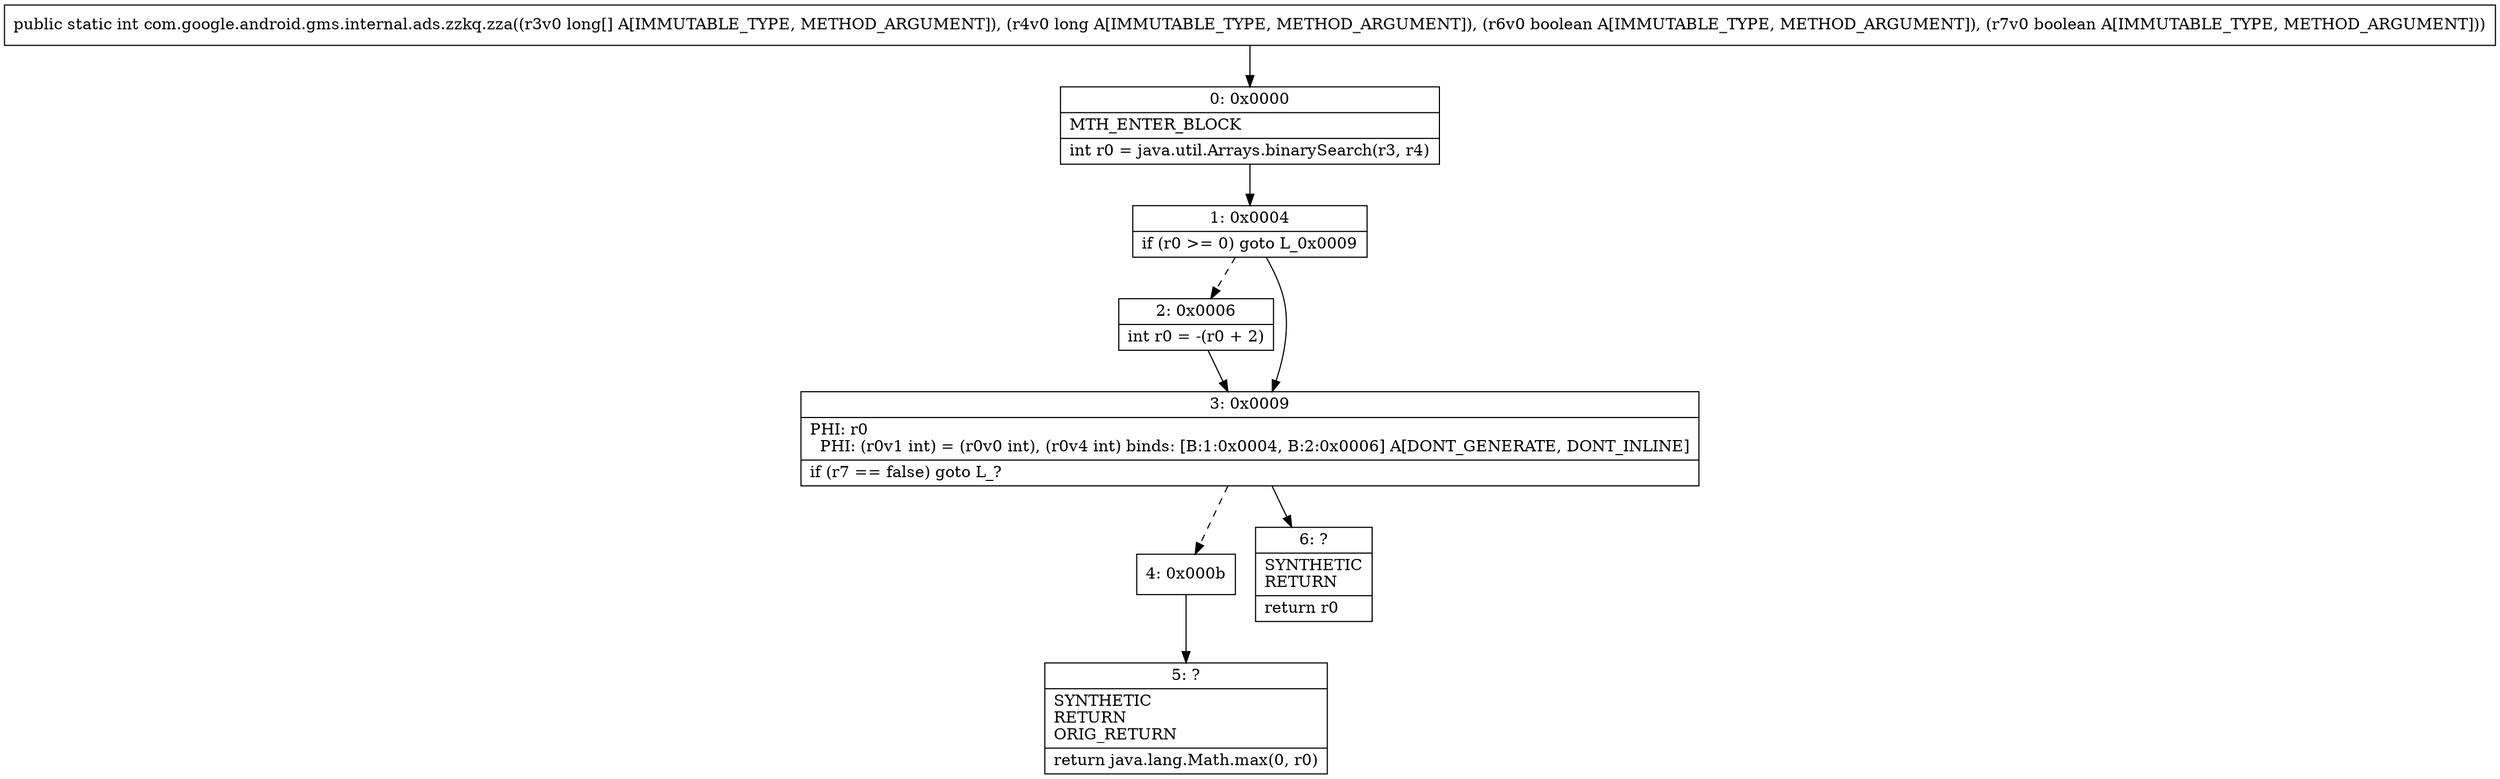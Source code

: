 digraph "CFG forcom.google.android.gms.internal.ads.zzkq.zza([JJZZ)I" {
Node_0 [shape=record,label="{0\:\ 0x0000|MTH_ENTER_BLOCK\l|int r0 = java.util.Arrays.binarySearch(r3, r4)\l}"];
Node_1 [shape=record,label="{1\:\ 0x0004|if (r0 \>= 0) goto L_0x0009\l}"];
Node_2 [shape=record,label="{2\:\ 0x0006|int r0 = \-(r0 + 2)\l}"];
Node_3 [shape=record,label="{3\:\ 0x0009|PHI: r0 \l  PHI: (r0v1 int) = (r0v0 int), (r0v4 int) binds: [B:1:0x0004, B:2:0x0006] A[DONT_GENERATE, DONT_INLINE]\l|if (r7 == false) goto L_?\l}"];
Node_4 [shape=record,label="{4\:\ 0x000b}"];
Node_5 [shape=record,label="{5\:\ ?|SYNTHETIC\lRETURN\lORIG_RETURN\l|return java.lang.Math.max(0, r0)\l}"];
Node_6 [shape=record,label="{6\:\ ?|SYNTHETIC\lRETURN\l|return r0\l}"];
MethodNode[shape=record,label="{public static int com.google.android.gms.internal.ads.zzkq.zza((r3v0 long[] A[IMMUTABLE_TYPE, METHOD_ARGUMENT]), (r4v0 long A[IMMUTABLE_TYPE, METHOD_ARGUMENT]), (r6v0 boolean A[IMMUTABLE_TYPE, METHOD_ARGUMENT]), (r7v0 boolean A[IMMUTABLE_TYPE, METHOD_ARGUMENT])) }"];
MethodNode -> Node_0;
Node_0 -> Node_1;
Node_1 -> Node_2[style=dashed];
Node_1 -> Node_3;
Node_2 -> Node_3;
Node_3 -> Node_4[style=dashed];
Node_3 -> Node_6;
Node_4 -> Node_5;
}

